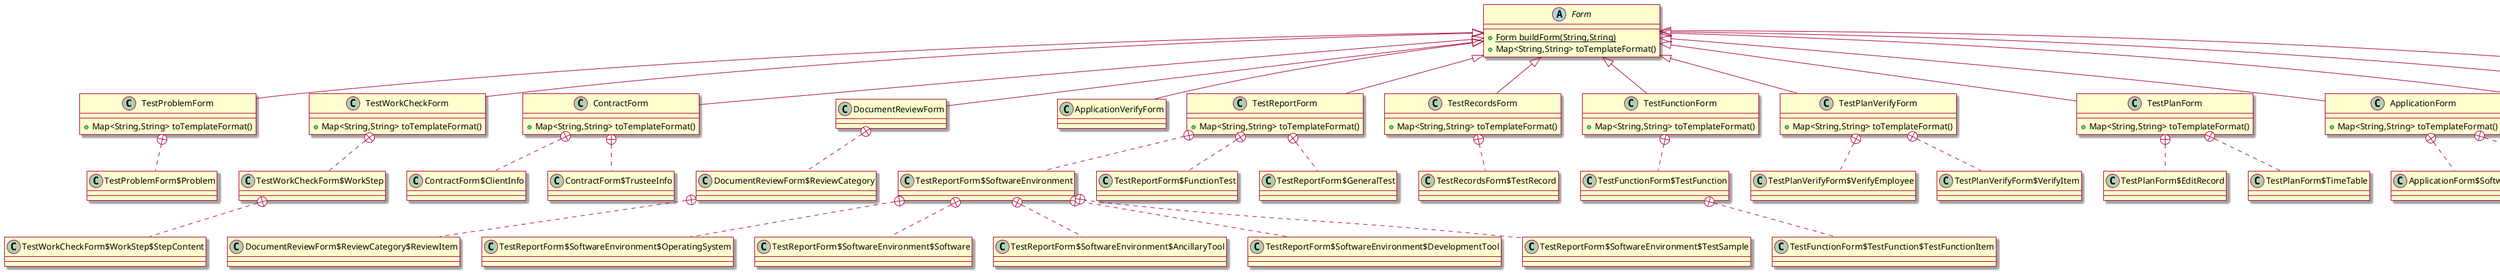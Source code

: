 @startuml
skin rose

class TestProblemForm {
+ Map<String,String> toTemplateFormat()
}
class TestProblemForm$Problem {
}
class TestWorkCheckForm {
+ Map<String,String> toTemplateFormat()
}
class TestWorkCheckForm$WorkStep {
}
class TestWorkCheckForm$WorkStep$StepContent {
}
abstract class Form {
+ {static} Form buildForm(String,String)
+ Map<String,String> toTemplateFormat()
}
class ContractForm {
+ Map<String,String> toTemplateFormat()
}
class ContractForm$ClientInfo {
}
class ContractForm$TrusteeInfo {
}
class DocumentReviewForm {
}
class DocumentReviewForm$ReviewCategory {
}
class DocumentReviewForm$ReviewCategory$ReviewItem {
}
class ApplicationVerifyForm {
}
class TestReportForm {
+ Map<String,String> toTemplateFormat()
}
class TestReportForm$SoftwareEnvironment {
}
class TestReportForm$SoftwareEnvironment$OperatingSystem {
}
class TestReportForm$SoftwareEnvironment$Software {
}
class TestReportForm$SoftwareEnvironment$AncillaryTool {
}
class TestReportForm$SoftwareEnvironment$DevelopmentTool {
}
class TestReportForm$SoftwareEnvironment$TestSample {
}
class TestReportForm$FunctionTest {
}
class TestReportForm$GeneralTest {
}
class TestRecordsForm {
+ Map<String,String> toTemplateFormat()
}
class TestRecordsForm$TestRecord {
}
class TestFunctionForm {
+ Map<String,String> toTemplateFormat()
}
class TestFunctionForm$TestFunction {
}
class TestFunctionForm$TestFunction$TestFunctionItem {
}
class TestPlanVerifyForm {
+ Map<String,String> toTemplateFormat()
}
class TestPlanVerifyForm$VerifyEmployee {
}
class TestPlanVerifyForm$VerifyItem {
}

class TestPlanForm {
+ Map<String,String> toTemplateFormat()
}
class TestPlanForm$EditRecord {
}
class TestPlanForm$TimeTable {
}
class ApplicationForm {
+ Map<String,String> toTemplateFormat()
}
class ApplicationForm$SoftwareScale {
}
class ApplicationForm$ClientSystem {
}
class ApplicationForm$Medium {
}
class ApplicationForm$CompanyInfo {
}
class QuotationForm {
+ Map<String,String> toTemplateFormat()
}
class ConfidentialityForm {
+ Map<String,String> toTemplateFormat()
}
class ReportVerifyForm {
+ Map<String,String> toTemplateFormat()
}


Form <|-- TestProblemForm
TestProblemForm +.. TestProblemForm$Problem
Form <|-- TestWorkCheckForm
TestWorkCheckForm +.. TestWorkCheckForm$WorkStep
TestWorkCheckForm$WorkStep +.. TestWorkCheckForm$WorkStep$StepContent
Form <|-- ContractForm
ContractForm +.. ContractForm$ClientInfo
ContractForm +.. ContractForm$TrusteeInfo
Form <|-- DocumentReviewForm
DocumentReviewForm +.. DocumentReviewForm$ReviewCategory
DocumentReviewForm$ReviewCategory +.. DocumentReviewForm$ReviewCategory$ReviewItem
Form <|-- ApplicationVerifyForm
Form <|-- TestReportForm
TestReportForm +.. TestReportForm$SoftwareEnvironment
TestReportForm$SoftwareEnvironment +.. TestReportForm$SoftwareEnvironment$OperatingSystem
TestReportForm$SoftwareEnvironment +.. TestReportForm$SoftwareEnvironment$Software
TestReportForm$SoftwareEnvironment +.. TestReportForm$SoftwareEnvironment$AncillaryTool
TestReportForm$SoftwareEnvironment +.. TestReportForm$SoftwareEnvironment$DevelopmentTool
TestReportForm$SoftwareEnvironment +.. TestReportForm$SoftwareEnvironment$TestSample
TestReportForm +.. TestReportForm$FunctionTest
TestReportForm +.. TestReportForm$GeneralTest
Form <|-- TestRecordsForm
TestRecordsForm +.. TestRecordsForm$TestRecord
Form <|-- TestFunctionForm
TestFunctionForm +.. TestFunctionForm$TestFunction
TestFunctionForm$TestFunction +.. TestFunctionForm$TestFunction$TestFunctionItem
Form <|-- TestPlanVerifyForm
TestPlanVerifyForm +.. TestPlanVerifyForm$VerifyEmployee
TestPlanVerifyForm +.. TestPlanVerifyForm$VerifyItem
Form <|-- TestPlanForm
TestPlanForm +.. TestPlanForm$EditRecord
TestPlanForm +.. TestPlanForm$TimeTable
Form <|-- ApplicationForm
ApplicationForm +.. ApplicationForm$SoftwareScale
ApplicationForm +.. ApplicationForm$ClientSystem
ApplicationForm +.. ApplicationForm$Medium
ApplicationForm +.. ApplicationForm$CompanyInfo
Form <|-- QuotationForm
Form <|-- ConfidentialityForm
Form <|-- ReportVerifyForm
@enduml